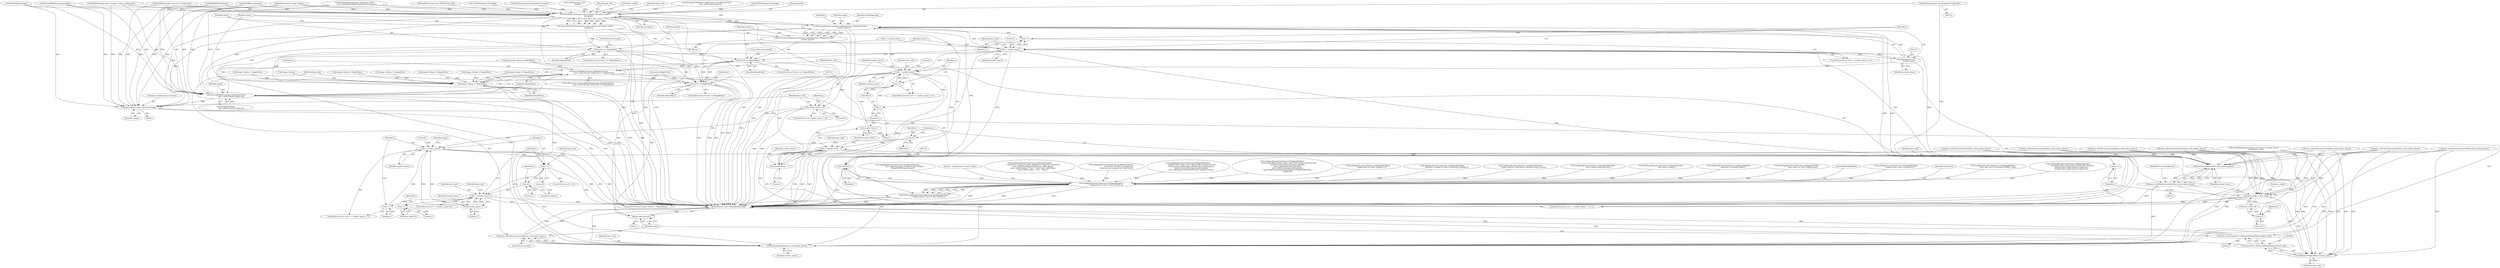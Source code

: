 digraph "0_ImageMagick_04a567494786d5bb50894fc8bb8fea0cf496bea8_0@pointer" {
"1000113" [label="(MethodParameterIn,const ImageInfo *image_info)"];
"1001522" [label="(Call,ReadPSDLayer(image,image_info,psd_info,&layer_info[i],\n              exception))"];
"1001520" [label="(Call,status=ReadPSDLayer(image,image_info,psd_info,&layer_info[i],\n              exception))"];
"1001532" [label="(Call,status == MagickFalse)"];
"1001546" [label="(Call,status == MagickFalse)"];
"1001477" [label="(Call,DiscardBlobBytes(image,(MagickSizeType)\n                      layer_info[i].channel_info[j].size) == MagickFalse)"];
"1001506" [label="(Call,image->debug != MagickFalse)"];
"1001551" [label="(Call,status != MagickFalse)"];
"1001698" [label="(Return,return(status);)"];
"1001538" [label="(Call,SetImageProgress(image,LoadImagesTag,i,(MagickSizeType)\n              number_layers))"];
"1001448" [label="(Call,i++)"];
"1001445" [label="(Call,i < number_layers)"];
"1001495" [label="(Call,DestroyLayerInfo(layer_info,number_layers))"];
"1001493" [label="(Call,layer_info=DestroyLayerInfo(layer_info,number_layers))"];
"1001587" [label="(Call,layer_info[j] = layer_info[j+1])"];
"1001690" [label="(Call,RelinquishMagickMemory(layer_info))"];
"1001688" [label="(Call,(LayerInfo *) RelinquishMagickMemory(layer_info))"];
"1001686" [label="(Call,layer_info=(LayerInfo *) RelinquishMagickMemory(layer_info))"];
"1001695" [label="(Call,DestroyLayerInfo(layer_info,number_layers))"];
"1001693" [label="(Call,layer_info=DestroyLayerInfo(layer_info,number_layers))"];
"1001517" [label="(Call,(double) i)"];
"1001513" [label="(Call,LogMagickEvent(CoderEvent,GetMagickModule(),\n                \"  reading data for layer %.20g\",(double) i))"];
"1001511" [label="(Call,(void) LogMagickEvent(CoderEvent,GetMagickModule(),\n                \"  reading data for layer %.20g\",(double) i))"];
"1001542" [label="(Call,(MagickSizeType)\n              number_layers)"];
"1001559" [label="(Call,i < number_layers)"];
"1001562" [label="(Call,i++)"];
"1001577" [label="(Call,j=i)"];
"1001580" [label="(Call,j < number_layers - 1)"];
"1001585" [label="(Call,j++)"];
"1001593" [label="(Call,j+1)"];
"1001582" [label="(Call,number_layers - 1)"];
"1001596" [label="(Call,number_layers--)"];
"1001598" [label="(Call,i--)"];
"1001601" [label="(Call,number_layers > 0)"];
"1001609" [label="(Call,i < number_layers)"];
"1001616" [label="(Call,i > 0)"];
"1001630" [label="(Call,i-1)"];
"1001635" [label="(Call,i < (number_layers-1))"];
"1001612" [label="(Call,i++)"];
"1001651" [label="(Call,i+1)"];
"1001637" [label="(Call,number_layers-1)"];
"1001478" [label="(Call,DiscardBlobBytes(image,(MagickSizeType)\n                      layer_info[i].channel_info[j].size))"];
"1001677" [label="(Call,layer_info[0].image->previous=image)"];
"1001536" [label="(Call,status=SetImageProgress(image,LoadImagesTag,i,(MagickSizeType)\n              number_layers))"];
"1001635" [label="(Call,i < (number_layers-1))"];
"1001441" [label="(ControlStructure,for (i=0; i < number_layers; i++))"];
"1001474" [label="(Identifier,j)"];
"1000195" [label="(Call,GetPSDSize(psd_info,image))"];
"1001545" [label="(ControlStructure,if (status == MagickFalse))"];
"1000296" [label="(Call,image->debug != MagickFalse)"];
"1001594" [label="(Identifier,j)"];
"1001612" [label="(Call,i++)"];
"1001649" [label="(Call,layer_info[i+1])"];
"1001516" [label="(Literal,\"  reading data for layer %.20g\")"];
"1001523" [label="(Identifier,image)"];
"1000708" [label="(Call,LogMagickEvent(CoderEvent,GetMagickModule(),\n            \"   blend=%.4s, opacity=%.20g, clipping=%s, flags=%d, visible=%s\",\n            layer_info[i].blendkey,(double) layer_info[i].opacity,\n            layer_info[i].clipping ? \"true\" : \"false\",layer_info[i].flags,\n            layer_info[i].visible ? \"true\" : \"false\"))"];
"1001492" [label="(Block,)"];
"1001559" [label="(Call,i < number_layers)"];
"1001112" [label="(Call,LogMagickEvent(CoderEvent,GetMagickModule(),\n                      \"        source(%x), dest(%x)\",(unsigned int)\n                      blend_source,(unsigned int) blend_dest))"];
"1001563" [label="(Identifier,i)"];
"1001577" [label="(Call,j=i)"];
"1001551" [label="(Call,status != MagickFalse)"];
"1000456" [label="(Call,LogMagickEvent(CoderEvent,GetMagickModule(),\n            \"    offset(%.20g,%.20g), size(%.20g,%.20g), channels=%.20g\",\n            (double) layer_info[i].page.x,(double) layer_info[i].page.y,\n            (double) layer_info[i].page.height,(double)\n            layer_info[i].page.width,(double) layer_info[i].channels))"];
"1001609" [label="(Call,i < number_layers)"];
"1001536" [label="(Call,status=SetImageProgress(image,LoadImagesTag,i,(MagickSizeType)\n              number_layers))"];
"1001693" [label="(Call,layer_info=DestroyLayerInfo(layer_info,number_layers))"];
"1001690" [label="(Call,RelinquishMagickMemory(layer_info))"];
"1001652" [label="(Identifier,i)"];
"1001583" [label="(Identifier,number_layers)"];
"1001623" [label="(Identifier,layer_info)"];
"1001499" [label="(Identifier,CorruptImageError)"];
"1001659" [label="(Identifier,layer_info)"];
"1001581" [label="(Identifier,j)"];
"1001694" [label="(Identifier,layer_info)"];
"1000112" [label="(MethodParameterIn,Image *image)"];
"1001546" [label="(Call,status == MagickFalse)"];
"1001677" [label="(Call,layer_info[0].image->previous=image)"];
"1001521" [label="(Identifier,status)"];
"1001435" [label="(Call,image_info->ping == MagickFalse)"];
"1001511" [label="(Call,(void) LogMagickEvent(CoderEvent,GetMagickModule(),\n                \"  reading data for layer %.20g\",(double) i))"];
"1001555" [label="(ControlStructure,for (i=0; i < number_layers; i++))"];
"1000956" [label="(Call,LogMagickEvent(CoderEvent,GetMagickModule(),\n                    \"      layer mask: offset(%.20g,%.20g), size(%.20g,%.20g), length=%.20g\",\n                    (double) layer_info[i].mask.page.x,(double)\n                    layer_info[i].mask.page.y,(double)\n                    layer_info[i].mask.page.width,(double)\n                    layer_info[i].mask.page.height,(double) ((MagickOffsetType)\n                    length)-18))"];
"1001141" [label="(Call,ReadBlob(image,(size_t) length++,layer_info[i].name))"];
"1001476" [label="(ControlStructure,if (DiscardBlobBytes(image,(MagickSizeType)\n                      layer_info[i].channel_info[j].size) == MagickFalse))"];
"1001600" [label="(ControlStructure,if (number_layers > 0))"];
"1001478" [label="(Call,DiscardBlobBytes(image,(MagickSizeType)\n                      layer_info[i].channel_info[j].size))"];
"1000751" [label="(Call,ReadBlobLong(image))"];
"1000345" [label="(Call,LogMagickEvent(CoderEvent,GetMagickModule(),\n            \"  reading layer #%.20g\",(double) i+1))"];
"1001700" [label="(MethodReturn,static MagickBooleanType)"];
"1001541" [label="(Identifier,i)"];
"1001618" [label="(Literal,0)"];
"1001617" [label="(Identifier,i)"];
"1001638" [label="(Identifier,number_layers)"];
"1001542" [label="(Call,(MagickSizeType)\n              number_layers)"];
"1001597" [label="(Identifier,number_layers)"];
"1000114" [label="(MethodParameterIn,const PSDInfo *psd_info)"];
"1001584" [label="(Literal,1)"];
"1001615" [label="(ControlStructure,if (i > 0))"];
"1001497" [label="(Identifier,number_layers)"];
"1001517" [label="(Call,(double) i)"];
"1001578" [label="(Identifier,j)"];
"1001686" [label="(Call,layer_info=(LayerInfo *) RelinquishMagickMemory(layer_info))"];
"1001519" [label="(Identifier,i)"];
"1001582" [label="(Call,number_layers - 1)"];
"1001589" [label="(Identifier,layer_info)"];
"1001477" [label="(Call,DiscardBlobBytes(image,(MagickSizeType)\n                      layer_info[i].channel_info[j].size) == MagickFalse)"];
"1001698" [label="(Return,return(status);)"];
"1001562" [label="(Call,i++)"];
"1001383" [label="(Call,LogMagickEvent(CoderEvent,GetMagickModule(),\n                \"  allocation of image for layer %.20g failed\",(double) i))"];
"1001644" [label="(Identifier,layer_info)"];
"1001450" [label="(Block,)"];
"1001513" [label="(Call,LogMagickEvent(CoderEvent,GetMagickModule(),\n                \"  reading data for layer %.20g\",(double) i))"];
"1001553" [label="(Identifier,MagickFalse)"];
"1001695" [label="(Call,DestroyLayerInfo(layer_info,number_layers))"];
"1001093" [label="(Call,layer_info=DestroyLayerInfo(layer_info,number_layers))"];
"1001630" [label="(Call,i-1)"];
"1001631" [label="(Identifier,i)"];
"1001595" [label="(Literal,1)"];
"1001479" [label="(Identifier,image)"];
"1001507" [label="(Call,image->debug)"];
"1001550" [label="(ControlStructure,if (status != MagickFalse))"];
"1000260" [label="(Call,LogMagickEvent(CoderEvent,GetMagickModule(),\n          \"  image contains %.20g layers\",(double) number_layers))"];
"1001556" [label="(Call,i=0)"];
"1001506" [label="(Call,image->debug != MagickFalse)"];
"1000128" [label="(Call,GetPSDSize(psd_info,image))"];
"1000768" [label="(Call,LogMagickEvent(CoderEvent,GetMagickModule(),\n                \"    layer contains additional info\"))"];
"1001162" [label="(Call,image->debug != MagickFalse)"];
"1001586" [label="(Identifier,j)"];
"1001308" [label="(Call,LogMagickEvent(CoderEvent,GetMagickModule(),\n                \"      layer data is empty\"))"];
"1000303" [label="(Call,LogMagickEvent(CoderEvent,GetMagickModule(),\n              \"  allocation of LayerInfo failed\"))"];
"1001685" [label="(Identifier,image)"];
"1001494" [label="(Identifier,layer_info)"];
"1000116" [label="(MethodParameterIn,ExceptionInfo *exception)"];
"1001585" [label="(Call,j++)"];
"1001534" [label="(Identifier,MagickFalse)"];
"1001636" [label="(Identifier,i)"];
"1001569" [label="(Identifier,layer_info)"];
"1001495" [label="(Call,DestroyLayerInfo(layer_info,number_layers))"];
"1001607" [label="(Identifier,i)"];
"1001552" [label="(Identifier,status)"];
"1001022" [label="(Call,layer_info=DestroyLayerInfo(layer_info,number_layers))"];
"1001449" [label="(Identifier,i)"];
"1001169" [label="(Call,LogMagickEvent(CoderEvent,GetMagickModule(),\n                \"      layer name: %s\",layer_info[i].name))"];
"1001370" [label="(Call,layer_info=DestroyLayerInfo(layer_info,number_layers))"];
"1001604" [label="(Block,)"];
"1001447" [label="(Identifier,number_layers)"];
"1001576" [label="(ControlStructure,for (j=i; j < number_layers - 1; j++))"];
"1001544" [label="(Identifier,number_layers)"];
"1001515" [label="(Call,GetMagickModule())"];
"1000117" [label="(Block,)"];
"1000237" [label="(Call,LogMagickEvent(CoderEvent,GetMagickModule(),\n              \"  negative layer count corrected for\"))"];
"1000315" [label="(Call,ResetMagickMemory(layer_info,0,(size_t) number_layers*\n        sizeof(*layer_info)))"];
"1001557" [label="(Identifier,i)"];
"1000545" [label="(Call,GetPSDSize(psd_info,\n            image))"];
"1001670" [label="(Identifier,image)"];
"1001446" [label="(Identifier,i)"];
"1000253" [label="(Call,image->debug != MagickFalse)"];
"1001514" [label="(Identifier,CoderEvent)"];
"1001531" [label="(ControlStructure,if (status == MagickFalse))"];
"1001575" [label="(Block,)"];
"1000113" [label="(MethodParameterIn,const ImageInfo *image_info)"];
"1001560" [label="(Identifier,i)"];
"1001606" [label="(Call,i=0)"];
"1001525" [label="(Identifier,psd_info)"];
"1001273" [label="(Call,i < number_layers)"];
"1001616" [label="(Call,i > 0)"];
"1001688" [label="(Call,(LayerInfo *) RelinquishMagickMemory(layer_info))"];
"1001696" [label="(Identifier,layer_info)"];
"1001699" [label="(Identifier,status)"];
"1001522" [label="(Call,ReadPSDLayer(image,image_info,psd_info,&layer_info[i],\n              exception))"];
"1001537" [label="(Identifier,status)"];
"1001697" [label="(Identifier,number_layers)"];
"1001653" [label="(Literal,1)"];
"1001691" [label="(Identifier,layer_info)"];
"1001602" [label="(Identifier,number_layers)"];
"1000437" [label="(Call,layer_info=DestroyLayerInfo(layer_info,number_layers))"];
"1000617" [label="(Call,LogMagickEvent(CoderEvent,GetMagickModule(),\n                \"  layer type was %.4s instead of 8BIM\", type))"];
"1001505" [label="(ControlStructure,if (image->debug != MagickFalse))"];
"1001549" [label="(ControlStructure,break;)"];
"1001639" [label="(Literal,1)"];
"1001596" [label="(Call,number_layers--)"];
"1001445" [label="(Call,i < number_layers)"];
"1001480" [label="(Call,(MagickSizeType)\n                      layer_info[i].channel_info[j].size)"];
"1001588" [label="(Call,layer_info[j])"];
"1001628" [label="(Call,layer_info[i-1])"];
"1001599" [label="(Identifier,i)"];
"1001548" [label="(Identifier,MagickFalse)"];
"1000701" [label="(Call,image->debug != MagickFalse)"];
"1001561" [label="(Identifier,number_layers)"];
"1001526" [label="(Call,&layer_info[i])"];
"1001613" [label="(Identifier,i)"];
"1001128" [label="(Call,ReadBlobByte(image))"];
"1001587" [label="(Call,layer_info[j] = layer_info[j+1])"];
"1000556" [label="(Call,LogMagickEvent(CoderEvent,GetMagickModule(),\n              \"    channel[%.20g]: type=%.20g, size=%.20g\",(double) j,\n              (double) layer_info[i].channel_info[j].type,\n              (double) layer_info[i].channel_info[j].size))"];
"1001496" [label="(Identifier,layer_info)"];
"1001520" [label="(Call,status=ReadPSDLayer(image,image_info,psd_info,&layer_info[i],\n              exception))"];
"1001651" [label="(Call,i+1)"];
"1001493" [label="(Call,layer_info=DestroyLayerInfo(layer_info,number_layers))"];
"1001593" [label="(Call,j+1)"];
"1001637" [label="(Call,number_layers-1)"];
"1001539" [label="(Identifier,image)"];
"1001603" [label="(Literal,0)"];
"1001580" [label="(Call,j < number_layers - 1)"];
"1001448" [label="(Call,i++)"];
"1000622" [label="(Call,layer_info=DestroyLayerInfo(layer_info,number_layers))"];
"1001554" [label="(Block,)"];
"1001455" [label="(Identifier,layer_info)"];
"1001598" [label="(Call,i--)"];
"1001341" [label="(Call,CloneImage(image,layer_info[i].page.width,\n          layer_info[i].page.height,MagickFalse,exception))"];
"1001579" [label="(Identifier,i)"];
"1001533" [label="(Identifier,status)"];
"1001232" [label="(Call,layer_info=DestroyLayerInfo(layer_info,number_layers))"];
"1001535" [label="(ControlStructure,break;)"];
"1001605" [label="(ControlStructure,for (i=0; i < number_layers; i++))"];
"1001510" [label="(Identifier,MagickFalse)"];
"1001687" [label="(Identifier,layer_info)"];
"1001376" [label="(Call,image->debug != MagickFalse)"];
"1001540" [label="(Identifier,LoadImagesTag)"];
"1001524" [label="(Identifier,image_info)"];
"1001538" [label="(Call,SetImageProgress(image,LoadImagesTag,i,(MagickSizeType)\n              number_layers))"];
"1001301" [label="(Call,image->debug != MagickFalse)"];
"1001055" [label="(Call,LogMagickEvent(CoderEvent,GetMagickModule(),\n                     \"      layer blending ranges: length=%.20g\",(double)\n                     ((MagickOffsetType) length)))"];
"1001611" [label="(Identifier,number_layers)"];
"1001530" [label="(Identifier,exception)"];
"1001442" [label="(Call,i=0)"];
"1001634" [label="(ControlStructure,if (i < (number_layers-1)))"];
"1001532" [label="(Call,status == MagickFalse)"];
"1000201" [label="(Call,status=MagickTrue)"];
"1001601" [label="(Call,number_layers > 0)"];
"1001197" [label="(Call,DiscardBlobBytes(image,length))"];
"1001610" [label="(Identifier,i)"];
"1001678" [label="(Call,layer_info[0].image->previous)"];
"1001491" [label="(Identifier,MagickFalse)"];
"1001263" [label="(Call,ReadBlob(image,(const size_t) length,info))"];
"1001591" [label="(Call,layer_info[j+1])"];
"1001692" [label="(ControlStructure,else)"];
"1000218" [label="(Call,ReadBlobShort(image))"];
"1001547" [label="(Identifier,status)"];
"1001202" [label="(Call,layer_info=DestroyLayerInfo(layer_info,number_layers))"];
"1001632" [label="(Literal,1)"];
"1001409" [label="(Call,SetImageProfile(layer_info[i].image,\"psd:additional-info\",\n              layer_info[i].info,exception))"];
"1000113" -> "1000111"  [label="AST: "];
"1000113" -> "1001700"  [label="DDG: "];
"1000113" -> "1001522"  [label="DDG: "];
"1001522" -> "1001520"  [label="AST: "];
"1001522" -> "1001530"  [label="CFG: "];
"1001523" -> "1001522"  [label="AST: "];
"1001524" -> "1001522"  [label="AST: "];
"1001525" -> "1001522"  [label="AST: "];
"1001526" -> "1001522"  [label="AST: "];
"1001530" -> "1001522"  [label="AST: "];
"1001520" -> "1001522"  [label="CFG: "];
"1001522" -> "1001700"  [label="DDG: "];
"1001522" -> "1001700"  [label="DDG: "];
"1001522" -> "1001700"  [label="DDG: "];
"1001522" -> "1001700"  [label="DDG: "];
"1001522" -> "1001700"  [label="DDG: "];
"1001522" -> "1001520"  [label="DDG: "];
"1001522" -> "1001520"  [label="DDG: "];
"1001522" -> "1001520"  [label="DDG: "];
"1001522" -> "1001520"  [label="DDG: "];
"1001522" -> "1001520"  [label="DDG: "];
"1001341" -> "1001522"  [label="DDG: "];
"1001341" -> "1001522"  [label="DDG: "];
"1001128" -> "1001522"  [label="DDG: "];
"1001197" -> "1001522"  [label="DDG: "];
"1000218" -> "1001522"  [label="DDG: "];
"1001141" -> "1001522"  [label="DDG: "];
"1001538" -> "1001522"  [label="DDG: "];
"1001263" -> "1001522"  [label="DDG: "];
"1001478" -> "1001522"  [label="DDG: "];
"1000751" -> "1001522"  [label="DDG: "];
"1000112" -> "1001522"  [label="DDG: "];
"1000545" -> "1001522"  [label="DDG: "];
"1000128" -> "1001522"  [label="DDG: "];
"1000195" -> "1001522"  [label="DDG: "];
"1000114" -> "1001522"  [label="DDG: "];
"1001409" -> "1001522"  [label="DDG: "];
"1000116" -> "1001522"  [label="DDG: "];
"1001522" -> "1001538"  [label="DDG: "];
"1001522" -> "1001677"  [label="DDG: "];
"1001520" -> "1001450"  [label="AST: "];
"1001521" -> "1001520"  [label="AST: "];
"1001533" -> "1001520"  [label="CFG: "];
"1001520" -> "1001700"  [label="DDG: "];
"1001520" -> "1001532"  [label="DDG: "];
"1001532" -> "1001531"  [label="AST: "];
"1001532" -> "1001534"  [label="CFG: "];
"1001533" -> "1001532"  [label="AST: "];
"1001534" -> "1001532"  [label="AST: "];
"1001535" -> "1001532"  [label="CFG: "];
"1001537" -> "1001532"  [label="CFG: "];
"1001532" -> "1001700"  [label="DDG: "];
"1001506" -> "1001532"  [label="DDG: "];
"1001532" -> "1001546"  [label="DDG: "];
"1001532" -> "1001551"  [label="DDG: "];
"1001532" -> "1001551"  [label="DDG: "];
"1001546" -> "1001545"  [label="AST: "];
"1001546" -> "1001548"  [label="CFG: "];
"1001547" -> "1001546"  [label="AST: "];
"1001548" -> "1001546"  [label="AST: "];
"1001549" -> "1001546"  [label="CFG: "];
"1001449" -> "1001546"  [label="CFG: "];
"1001546" -> "1001700"  [label="DDG: "];
"1001546" -> "1001477"  [label="DDG: "];
"1001546" -> "1001506"  [label="DDG: "];
"1001536" -> "1001546"  [label="DDG: "];
"1001546" -> "1001551"  [label="DDG: "];
"1001546" -> "1001551"  [label="DDG: "];
"1001477" -> "1001476"  [label="AST: "];
"1001477" -> "1001491"  [label="CFG: "];
"1001478" -> "1001477"  [label="AST: "];
"1001491" -> "1001477"  [label="AST: "];
"1001494" -> "1001477"  [label="CFG: "];
"1001474" -> "1001477"  [label="CFG: "];
"1001477" -> "1001700"  [label="DDG: "];
"1001477" -> "1001700"  [label="DDG: "];
"1001478" -> "1001477"  [label="DDG: "];
"1001478" -> "1001477"  [label="DDG: "];
"1001435" -> "1001477"  [label="DDG: "];
"1001477" -> "1001506"  [label="DDG: "];
"1001477" -> "1001551"  [label="DDG: "];
"1001506" -> "1001505"  [label="AST: "];
"1001506" -> "1001510"  [label="CFG: "];
"1001507" -> "1001506"  [label="AST: "];
"1001510" -> "1001506"  [label="AST: "];
"1001512" -> "1001506"  [label="CFG: "];
"1001521" -> "1001506"  [label="CFG: "];
"1001506" -> "1001700"  [label="DDG: "];
"1001506" -> "1001700"  [label="DDG: "];
"1000253" -> "1001506"  [label="DDG: "];
"1001301" -> "1001506"  [label="DDG: "];
"1000701" -> "1001506"  [label="DDG: "];
"1000296" -> "1001506"  [label="DDG: "];
"1001162" -> "1001506"  [label="DDG: "];
"1001376" -> "1001506"  [label="DDG: "];
"1001435" -> "1001506"  [label="DDG: "];
"1001551" -> "1001550"  [label="AST: "];
"1001551" -> "1001553"  [label="CFG: "];
"1001552" -> "1001551"  [label="AST: "];
"1001553" -> "1001551"  [label="AST: "];
"1001557" -> "1001551"  [label="CFG: "];
"1001694" -> "1001551"  [label="CFG: "];
"1001551" -> "1001700"  [label="DDG: "];
"1001551" -> "1001700"  [label="DDG: "];
"1001551" -> "1001700"  [label="DDG: "];
"1000201" -> "1001551"  [label="DDG: "];
"1001435" -> "1001551"  [label="DDG: "];
"1001551" -> "1001698"  [label="DDG: "];
"1001698" -> "1000117"  [label="AST: "];
"1001698" -> "1001699"  [label="CFG: "];
"1001699" -> "1001698"  [label="AST: "];
"1001700" -> "1001698"  [label="CFG: "];
"1001698" -> "1001700"  [label="DDG: "];
"1001699" -> "1001698"  [label="DDG: "];
"1000201" -> "1001698"  [label="DDG: "];
"1001538" -> "1001536"  [label="AST: "];
"1001538" -> "1001542"  [label="CFG: "];
"1001539" -> "1001538"  [label="AST: "];
"1001540" -> "1001538"  [label="AST: "];
"1001541" -> "1001538"  [label="AST: "];
"1001542" -> "1001538"  [label="AST: "];
"1001536" -> "1001538"  [label="CFG: "];
"1001538" -> "1001700"  [label="DDG: "];
"1001538" -> "1001700"  [label="DDG: "];
"1001538" -> "1001700"  [label="DDG: "];
"1001538" -> "1001700"  [label="DDG: "];
"1001538" -> "1001448"  [label="DDG: "];
"1001538" -> "1001478"  [label="DDG: "];
"1001538" -> "1001536"  [label="DDG: "];
"1001538" -> "1001536"  [label="DDG: "];
"1001538" -> "1001536"  [label="DDG: "];
"1001538" -> "1001536"  [label="DDG: "];
"1000112" -> "1001538"  [label="DDG: "];
"1001517" -> "1001538"  [label="DDG: "];
"1001445" -> "1001538"  [label="DDG: "];
"1001542" -> "1001538"  [label="DDG: "];
"1001538" -> "1001677"  [label="DDG: "];
"1001448" -> "1001441"  [label="AST: "];
"1001448" -> "1001449"  [label="CFG: "];
"1001449" -> "1001448"  [label="AST: "];
"1001446" -> "1001448"  [label="CFG: "];
"1001448" -> "1001445"  [label="DDG: "];
"1001445" -> "1001448"  [label="DDG: "];
"1001445" -> "1001441"  [label="AST: "];
"1001445" -> "1001447"  [label="CFG: "];
"1001446" -> "1001445"  [label="AST: "];
"1001447" -> "1001445"  [label="AST: "];
"1001455" -> "1001445"  [label="CFG: "];
"1001552" -> "1001445"  [label="CFG: "];
"1001445" -> "1001700"  [label="DDG: "];
"1001445" -> "1001700"  [label="DDG: "];
"1001442" -> "1001445"  [label="DDG: "];
"1001542" -> "1001445"  [label="DDG: "];
"1001273" -> "1001445"  [label="DDG: "];
"1001495" -> "1001445"  [label="DDG: "];
"1001445" -> "1001495"  [label="DDG: "];
"1001445" -> "1001517"  [label="DDG: "];
"1001445" -> "1001542"  [label="DDG: "];
"1001445" -> "1001559"  [label="DDG: "];
"1001445" -> "1001695"  [label="DDG: "];
"1001495" -> "1001493"  [label="AST: "];
"1001495" -> "1001497"  [label="CFG: "];
"1001496" -> "1001495"  [label="AST: "];
"1001497" -> "1001495"  [label="AST: "];
"1001493" -> "1001495"  [label="CFG: "];
"1001495" -> "1001493"  [label="DDG: "];
"1001495" -> "1001493"  [label="DDG: "];
"1001232" -> "1001495"  [label="DDG: "];
"1000315" -> "1001495"  [label="DDG: "];
"1000437" -> "1001495"  [label="DDG: "];
"1001093" -> "1001495"  [label="DDG: "];
"1001202" -> "1001495"  [label="DDG: "];
"1001022" -> "1001495"  [label="DDG: "];
"1001370" -> "1001495"  [label="DDG: "];
"1001493" -> "1001495"  [label="DDG: "];
"1000622" -> "1001495"  [label="DDG: "];
"1001493" -> "1001492"  [label="AST: "];
"1001494" -> "1001493"  [label="AST: "];
"1001499" -> "1001493"  [label="CFG: "];
"1001493" -> "1001700"  [label="DDG: "];
"1001493" -> "1001587"  [label="DDG: "];
"1001493" -> "1001690"  [label="DDG: "];
"1001493" -> "1001695"  [label="DDG: "];
"1001587" -> "1001576"  [label="AST: "];
"1001587" -> "1001591"  [label="CFG: "];
"1001588" -> "1001587"  [label="AST: "];
"1001591" -> "1001587"  [label="AST: "];
"1001586" -> "1001587"  [label="CFG: "];
"1001587" -> "1001700"  [label="DDG: "];
"1001587" -> "1001700"  [label="DDG: "];
"1001232" -> "1001587"  [label="DDG: "];
"1000315" -> "1001587"  [label="DDG: "];
"1000437" -> "1001587"  [label="DDG: "];
"1001093" -> "1001587"  [label="DDG: "];
"1001202" -> "1001587"  [label="DDG: "];
"1001022" -> "1001587"  [label="DDG: "];
"1001370" -> "1001587"  [label="DDG: "];
"1000622" -> "1001587"  [label="DDG: "];
"1001587" -> "1001690"  [label="DDG: "];
"1001690" -> "1001688"  [label="AST: "];
"1001690" -> "1001691"  [label="CFG: "];
"1001691" -> "1001690"  [label="AST: "];
"1001688" -> "1001690"  [label="CFG: "];
"1001690" -> "1001688"  [label="DDG: "];
"1001232" -> "1001690"  [label="DDG: "];
"1000315" -> "1001690"  [label="DDG: "];
"1000437" -> "1001690"  [label="DDG: "];
"1001093" -> "1001690"  [label="DDG: "];
"1001022" -> "1001690"  [label="DDG: "];
"1001370" -> "1001690"  [label="DDG: "];
"1000622" -> "1001690"  [label="DDG: "];
"1001202" -> "1001690"  [label="DDG: "];
"1001688" -> "1001686"  [label="AST: "];
"1001689" -> "1001688"  [label="AST: "];
"1001686" -> "1001688"  [label="CFG: "];
"1001688" -> "1001700"  [label="DDG: "];
"1001688" -> "1001686"  [label="DDG: "];
"1001686" -> "1001554"  [label="AST: "];
"1001687" -> "1001686"  [label="AST: "];
"1001699" -> "1001686"  [label="CFG: "];
"1001686" -> "1001700"  [label="DDG: "];
"1001686" -> "1001700"  [label="DDG: "];
"1001695" -> "1001693"  [label="AST: "];
"1001695" -> "1001697"  [label="CFG: "];
"1001696" -> "1001695"  [label="AST: "];
"1001697" -> "1001695"  [label="AST: "];
"1001693" -> "1001695"  [label="CFG: "];
"1001695" -> "1001700"  [label="DDG: "];
"1001695" -> "1001693"  [label="DDG: "];
"1001695" -> "1001693"  [label="DDG: "];
"1001232" -> "1001695"  [label="DDG: "];
"1000315" -> "1001695"  [label="DDG: "];
"1000437" -> "1001695"  [label="DDG: "];
"1001093" -> "1001695"  [label="DDG: "];
"1001202" -> "1001695"  [label="DDG: "];
"1001022" -> "1001695"  [label="DDG: "];
"1001370" -> "1001695"  [label="DDG: "];
"1000622" -> "1001695"  [label="DDG: "];
"1001542" -> "1001695"  [label="DDG: "];
"1001273" -> "1001695"  [label="DDG: "];
"1001693" -> "1001692"  [label="AST: "];
"1001694" -> "1001693"  [label="AST: "];
"1001699" -> "1001693"  [label="CFG: "];
"1001693" -> "1001700"  [label="DDG: "];
"1001693" -> "1001700"  [label="DDG: "];
"1001517" -> "1001513"  [label="AST: "];
"1001517" -> "1001519"  [label="CFG: "];
"1001518" -> "1001517"  [label="AST: "];
"1001519" -> "1001517"  [label="AST: "];
"1001513" -> "1001517"  [label="CFG: "];
"1001517" -> "1001700"  [label="DDG: "];
"1001517" -> "1001513"  [label="DDG: "];
"1001513" -> "1001511"  [label="AST: "];
"1001514" -> "1001513"  [label="AST: "];
"1001515" -> "1001513"  [label="AST: "];
"1001516" -> "1001513"  [label="AST: "];
"1001511" -> "1001513"  [label="CFG: "];
"1001513" -> "1001700"  [label="DDG: "];
"1001513" -> "1001700"  [label="DDG: "];
"1001513" -> "1001700"  [label="DDG: "];
"1001513" -> "1001511"  [label="DDG: "];
"1001513" -> "1001511"  [label="DDG: "];
"1001513" -> "1001511"  [label="DDG: "];
"1001513" -> "1001511"  [label="DDG: "];
"1001169" -> "1001513"  [label="DDG: "];
"1000456" -> "1001513"  [label="DDG: "];
"1001055" -> "1001513"  [label="DDG: "];
"1000556" -> "1001513"  [label="DDG: "];
"1000768" -> "1001513"  [label="DDG: "];
"1000237" -> "1001513"  [label="DDG: "];
"1000956" -> "1001513"  [label="DDG: "];
"1001383" -> "1001513"  [label="DDG: "];
"1000708" -> "1001513"  [label="DDG: "];
"1001112" -> "1001513"  [label="DDG: "];
"1000617" -> "1001513"  [label="DDG: "];
"1000303" -> "1001513"  [label="DDG: "];
"1001308" -> "1001513"  [label="DDG: "];
"1000260" -> "1001513"  [label="DDG: "];
"1000345" -> "1001513"  [label="DDG: "];
"1001511" -> "1001505"  [label="AST: "];
"1001512" -> "1001511"  [label="AST: "];
"1001521" -> "1001511"  [label="CFG: "];
"1001511" -> "1001700"  [label="DDG: "];
"1001511" -> "1001700"  [label="DDG: "];
"1001542" -> "1001544"  [label="CFG: "];
"1001543" -> "1001542"  [label="AST: "];
"1001544" -> "1001542"  [label="AST: "];
"1001542" -> "1001559"  [label="DDG: "];
"1001559" -> "1001555"  [label="AST: "];
"1001559" -> "1001561"  [label="CFG: "];
"1001560" -> "1001559"  [label="AST: "];
"1001561" -> "1001559"  [label="AST: "];
"1001569" -> "1001559"  [label="CFG: "];
"1001602" -> "1001559"  [label="CFG: "];
"1001559" -> "1001700"  [label="DDG: "];
"1001559" -> "1001700"  [label="DDG: "];
"1001562" -> "1001559"  [label="DDG: "];
"1001556" -> "1001559"  [label="DDG: "];
"1001273" -> "1001559"  [label="DDG: "];
"1001596" -> "1001559"  [label="DDG: "];
"1001559" -> "1001562"  [label="DDG: "];
"1001559" -> "1001577"  [label="DDG: "];
"1001559" -> "1001582"  [label="DDG: "];
"1001559" -> "1001598"  [label="DDG: "];
"1001559" -> "1001601"  [label="DDG: "];
"1001562" -> "1001555"  [label="AST: "];
"1001562" -> "1001563"  [label="CFG: "];
"1001563" -> "1001562"  [label="AST: "];
"1001560" -> "1001562"  [label="CFG: "];
"1001598" -> "1001562"  [label="DDG: "];
"1001577" -> "1001576"  [label="AST: "];
"1001577" -> "1001579"  [label="CFG: "];
"1001578" -> "1001577"  [label="AST: "];
"1001579" -> "1001577"  [label="AST: "];
"1001581" -> "1001577"  [label="CFG: "];
"1001577" -> "1001580"  [label="DDG: "];
"1001580" -> "1001576"  [label="AST: "];
"1001580" -> "1001582"  [label="CFG: "];
"1001581" -> "1001580"  [label="AST: "];
"1001582" -> "1001580"  [label="AST: "];
"1001589" -> "1001580"  [label="CFG: "];
"1001597" -> "1001580"  [label="CFG: "];
"1001580" -> "1001700"  [label="DDG: "];
"1001580" -> "1001700"  [label="DDG: "];
"1001580" -> "1001700"  [label="DDG: "];
"1001585" -> "1001580"  [label="DDG: "];
"1001582" -> "1001580"  [label="DDG: "];
"1001582" -> "1001580"  [label="DDG: "];
"1001580" -> "1001585"  [label="DDG: "];
"1001580" -> "1001593"  [label="DDG: "];
"1001585" -> "1001576"  [label="AST: "];
"1001585" -> "1001586"  [label="CFG: "];
"1001586" -> "1001585"  [label="AST: "];
"1001581" -> "1001585"  [label="CFG: "];
"1001593" -> "1001591"  [label="AST: "];
"1001593" -> "1001595"  [label="CFG: "];
"1001594" -> "1001593"  [label="AST: "];
"1001595" -> "1001593"  [label="AST: "];
"1001591" -> "1001593"  [label="CFG: "];
"1001582" -> "1001584"  [label="CFG: "];
"1001583" -> "1001582"  [label="AST: "];
"1001584" -> "1001582"  [label="AST: "];
"1001582" -> "1001596"  [label="DDG: "];
"1001596" -> "1001575"  [label="AST: "];
"1001596" -> "1001597"  [label="CFG: "];
"1001597" -> "1001596"  [label="AST: "];
"1001599" -> "1001596"  [label="CFG: "];
"1001598" -> "1001575"  [label="AST: "];
"1001598" -> "1001599"  [label="CFG: "];
"1001599" -> "1001598"  [label="AST: "];
"1001563" -> "1001598"  [label="CFG: "];
"1001601" -> "1001600"  [label="AST: "];
"1001601" -> "1001603"  [label="CFG: "];
"1001602" -> "1001601"  [label="AST: "];
"1001603" -> "1001601"  [label="AST: "];
"1001607" -> "1001601"  [label="CFG: "];
"1001687" -> "1001601"  [label="CFG: "];
"1001601" -> "1001700"  [label="DDG: "];
"1001601" -> "1001700"  [label="DDG: "];
"1001601" -> "1001609"  [label="DDG: "];
"1001609" -> "1001605"  [label="AST: "];
"1001609" -> "1001611"  [label="CFG: "];
"1001610" -> "1001609"  [label="AST: "];
"1001611" -> "1001609"  [label="AST: "];
"1001617" -> "1001609"  [label="CFG: "];
"1001670" -> "1001609"  [label="CFG: "];
"1001609" -> "1001700"  [label="DDG: "];
"1001609" -> "1001700"  [label="DDG: "];
"1001609" -> "1001700"  [label="DDG: "];
"1001606" -> "1001609"  [label="DDG: "];
"1001612" -> "1001609"  [label="DDG: "];
"1001637" -> "1001609"  [label="DDG: "];
"1001609" -> "1001616"  [label="DDG: "];
"1001609" -> "1001637"  [label="DDG: "];
"1001616" -> "1001615"  [label="AST: "];
"1001616" -> "1001618"  [label="CFG: "];
"1001617" -> "1001616"  [label="AST: "];
"1001618" -> "1001616"  [label="AST: "];
"1001623" -> "1001616"  [label="CFG: "];
"1001636" -> "1001616"  [label="CFG: "];
"1001616" -> "1001700"  [label="DDG: "];
"1001616" -> "1001630"  [label="DDG: "];
"1001616" -> "1001635"  [label="DDG: "];
"1001630" -> "1001628"  [label="AST: "];
"1001630" -> "1001632"  [label="CFG: "];
"1001631" -> "1001630"  [label="AST: "];
"1001632" -> "1001630"  [label="AST: "];
"1001628" -> "1001630"  [label="CFG: "];
"1001630" -> "1001635"  [label="DDG: "];
"1001635" -> "1001634"  [label="AST: "];
"1001635" -> "1001637"  [label="CFG: "];
"1001636" -> "1001635"  [label="AST: "];
"1001637" -> "1001635"  [label="AST: "];
"1001644" -> "1001635"  [label="CFG: "];
"1001659" -> "1001635"  [label="CFG: "];
"1001635" -> "1001700"  [label="DDG: "];
"1001635" -> "1001700"  [label="DDG: "];
"1001635" -> "1001612"  [label="DDG: "];
"1001637" -> "1001635"  [label="DDG: "];
"1001637" -> "1001635"  [label="DDG: "];
"1001635" -> "1001651"  [label="DDG: "];
"1001612" -> "1001605"  [label="AST: "];
"1001612" -> "1001613"  [label="CFG: "];
"1001613" -> "1001612"  [label="AST: "];
"1001610" -> "1001612"  [label="CFG: "];
"1001651" -> "1001649"  [label="AST: "];
"1001651" -> "1001653"  [label="CFG: "];
"1001652" -> "1001651"  [label="AST: "];
"1001653" -> "1001651"  [label="AST: "];
"1001649" -> "1001651"  [label="CFG: "];
"1001637" -> "1001639"  [label="CFG: "];
"1001638" -> "1001637"  [label="AST: "];
"1001639" -> "1001637"  [label="AST: "];
"1001478" -> "1001480"  [label="CFG: "];
"1001479" -> "1001478"  [label="AST: "];
"1001480" -> "1001478"  [label="AST: "];
"1001491" -> "1001478"  [label="CFG: "];
"1001478" -> "1001700"  [label="DDG: "];
"1001478" -> "1001700"  [label="DDG: "];
"1001341" -> "1001478"  [label="DDG: "];
"1001128" -> "1001478"  [label="DDG: "];
"1001197" -> "1001478"  [label="DDG: "];
"1000218" -> "1001478"  [label="DDG: "];
"1001141" -> "1001478"  [label="DDG: "];
"1001263" -> "1001478"  [label="DDG: "];
"1000751" -> "1001478"  [label="DDG: "];
"1000112" -> "1001478"  [label="DDG: "];
"1001480" -> "1001478"  [label="DDG: "];
"1001478" -> "1001677"  [label="DDG: "];
"1001677" -> "1001604"  [label="AST: "];
"1001677" -> "1001685"  [label="CFG: "];
"1001678" -> "1001677"  [label="AST: "];
"1001685" -> "1001677"  [label="AST: "];
"1001687" -> "1001677"  [label="CFG: "];
"1001677" -> "1001700"  [label="DDG: "];
"1001677" -> "1001700"  [label="DDG: "];
"1001341" -> "1001677"  [label="DDG: "];
"1001128" -> "1001677"  [label="DDG: "];
"1001197" -> "1001677"  [label="DDG: "];
"1000218" -> "1001677"  [label="DDG: "];
"1001141" -> "1001677"  [label="DDG: "];
"1001263" -> "1001677"  [label="DDG: "];
"1000751" -> "1001677"  [label="DDG: "];
"1000112" -> "1001677"  [label="DDG: "];
"1001536" -> "1001450"  [label="AST: "];
"1001537" -> "1001536"  [label="AST: "];
"1001547" -> "1001536"  [label="CFG: "];
"1001536" -> "1001700"  [label="DDG: "];
}
